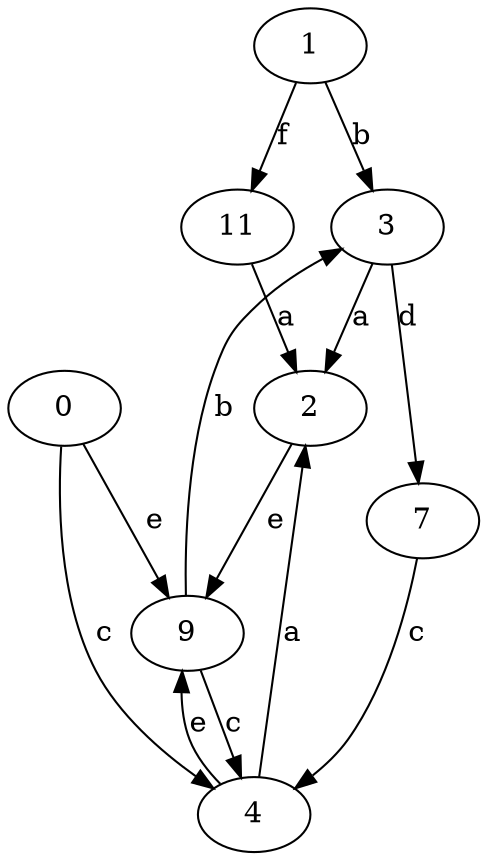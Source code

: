 strict digraph  {
1;
2;
0;
3;
4;
7;
9;
11;
1 -> 3  [label=b];
1 -> 11  [label=f];
2 -> 9  [label=e];
0 -> 4  [label=c];
0 -> 9  [label=e];
3 -> 2  [label=a];
3 -> 7  [label=d];
4 -> 2  [label=a];
4 -> 9  [label=e];
7 -> 4  [label=c];
9 -> 3  [label=b];
9 -> 4  [label=c];
11 -> 2  [label=a];
}
